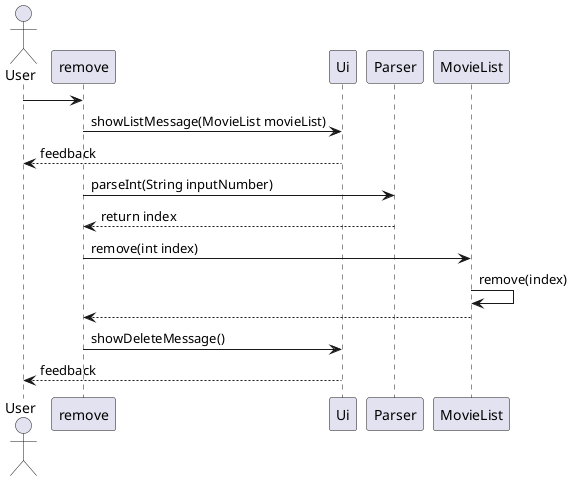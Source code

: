 @startuml

'movielist3, sequence diagram'
actor User

User -> remove
remove -> Ui : showListMessage(MovieList movieList)
Ui --> User: feedback
remove -> Parser : parseInt(String inputNumber)
Parser --> remove : return index

remove -> MovieList: remove(int index)
MovieList -> MovieList: remove(index)
MovieList --> remove

remove -> Ui : showDeleteMessage()
Ui --> User : feedback


@enduml